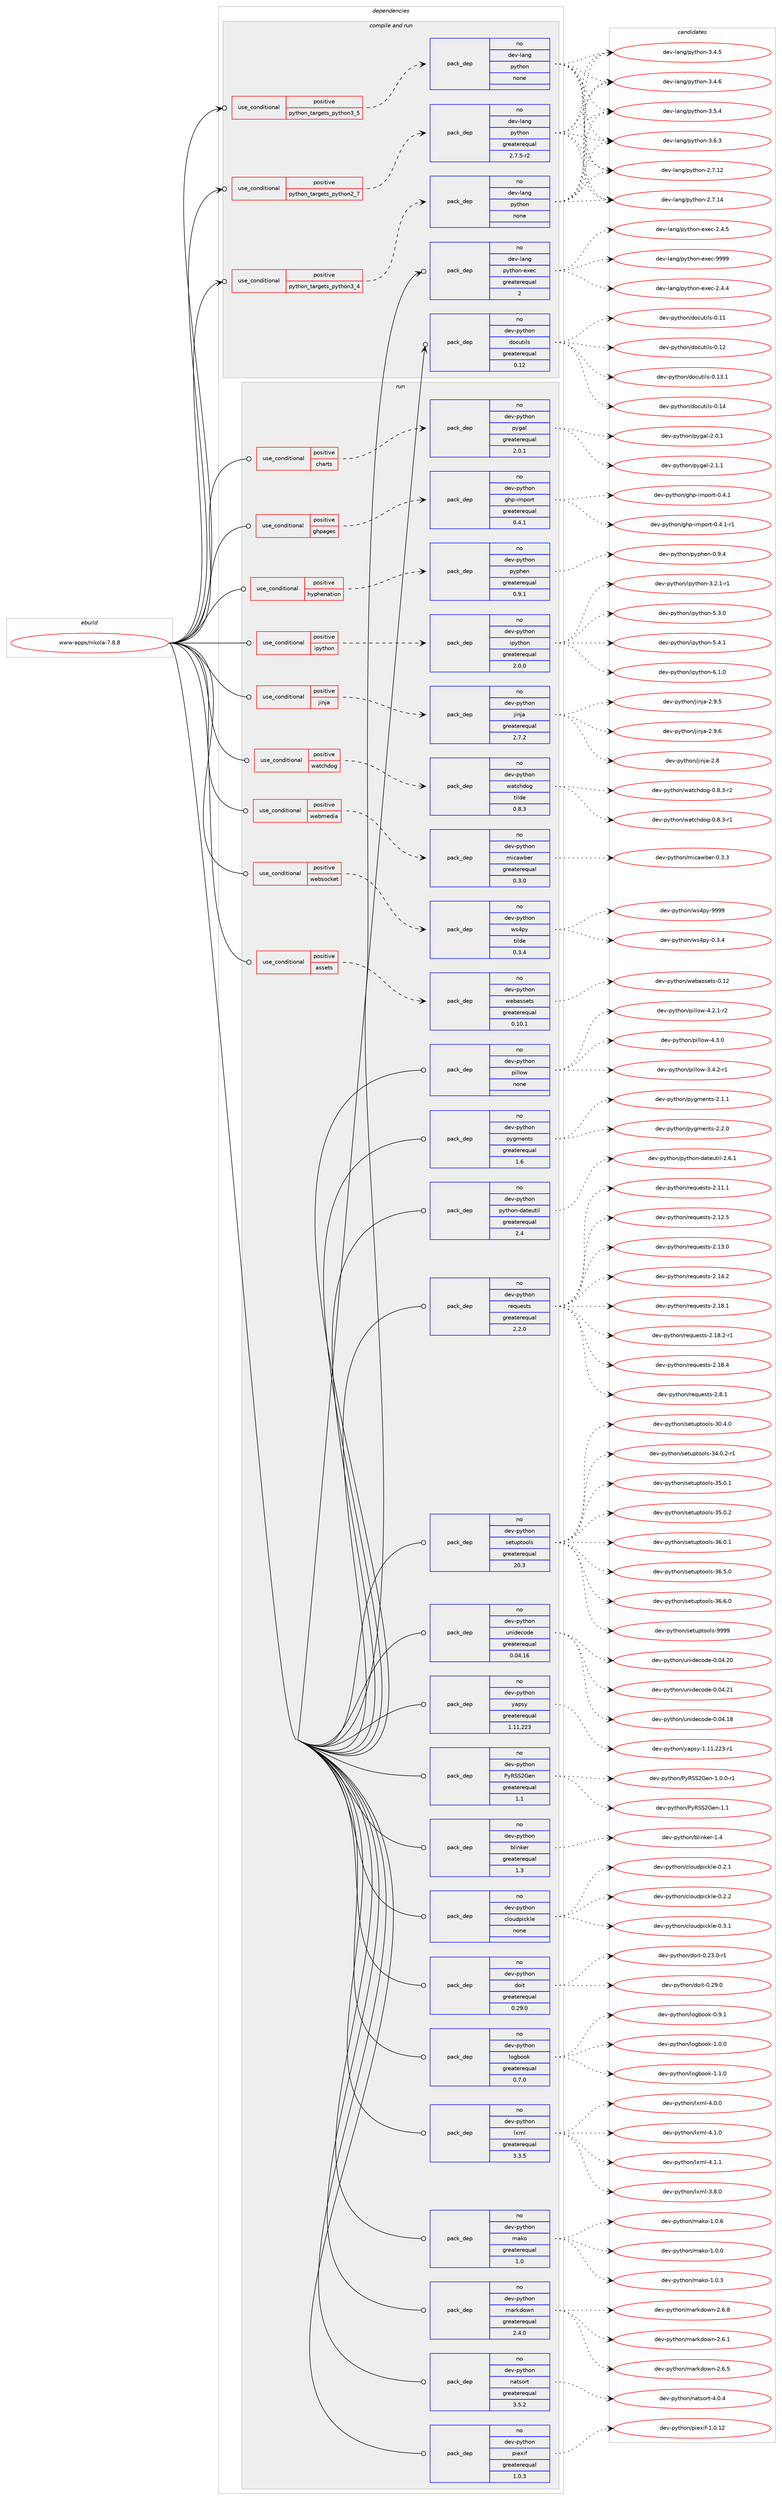 digraph prolog {

# *************
# Graph options
# *************

newrank=true;
concentrate=true;
compound=true;
graph [rankdir=LR,fontname=Helvetica,fontsize=10,ranksep=1.5];#, ranksep=2.5, nodesep=0.2];
edge  [arrowhead=vee];
node  [fontname=Helvetica,fontsize=10];

# **********
# The ebuild
# **********

subgraph cluster_leftcol {
color=gray;
rank=same;
label=<<i>ebuild</i>>;
id [label="www-apps/nikola-7.8.8", color=red, width=4, href="../www-apps/nikola-7.8.8.svg"];
}

# ****************
# The dependencies
# ****************

subgraph cluster_midcol {
color=gray;
label=<<i>dependencies</i>>;
subgraph cluster_compile {
fillcolor="#eeeeee";
style=filled;
label=<<i>compile</i>>;
}
subgraph cluster_compileandrun {
fillcolor="#eeeeee";
style=filled;
label=<<i>compile and run</i>>;
subgraph cond955 {
dependency7871 [label=<<TABLE BORDER="0" CELLBORDER="1" CELLSPACING="0" CELLPADDING="4"><TR><TD ROWSPAN="3" CELLPADDING="10">use_conditional</TD></TR><TR><TD>positive</TD></TR><TR><TD>python_targets_python2_7</TD></TR></TABLE>>, shape=none, color=red];
subgraph pack6834 {
dependency7872 [label=<<TABLE BORDER="0" CELLBORDER="1" CELLSPACING="0" CELLPADDING="4" WIDTH="220"><TR><TD ROWSPAN="6" CELLPADDING="30">pack_dep</TD></TR><TR><TD WIDTH="110">no</TD></TR><TR><TD>dev-lang</TD></TR><TR><TD>python</TD></TR><TR><TD>greaterequal</TD></TR><TR><TD>2.7.5-r2</TD></TR></TABLE>>, shape=none, color=blue];
}
dependency7871:e -> dependency7872:w [weight=20,style="dashed",arrowhead="vee"];
}
id:e -> dependency7871:w [weight=20,style="solid",arrowhead="odotvee"];
subgraph cond956 {
dependency7873 [label=<<TABLE BORDER="0" CELLBORDER="1" CELLSPACING="0" CELLPADDING="4"><TR><TD ROWSPAN="3" CELLPADDING="10">use_conditional</TD></TR><TR><TD>positive</TD></TR><TR><TD>python_targets_python3_4</TD></TR></TABLE>>, shape=none, color=red];
subgraph pack6835 {
dependency7874 [label=<<TABLE BORDER="0" CELLBORDER="1" CELLSPACING="0" CELLPADDING="4" WIDTH="220"><TR><TD ROWSPAN="6" CELLPADDING="30">pack_dep</TD></TR><TR><TD WIDTH="110">no</TD></TR><TR><TD>dev-lang</TD></TR><TR><TD>python</TD></TR><TR><TD>none</TD></TR><TR><TD></TD></TR></TABLE>>, shape=none, color=blue];
}
dependency7873:e -> dependency7874:w [weight=20,style="dashed",arrowhead="vee"];
}
id:e -> dependency7873:w [weight=20,style="solid",arrowhead="odotvee"];
subgraph cond957 {
dependency7875 [label=<<TABLE BORDER="0" CELLBORDER="1" CELLSPACING="0" CELLPADDING="4"><TR><TD ROWSPAN="3" CELLPADDING="10">use_conditional</TD></TR><TR><TD>positive</TD></TR><TR><TD>python_targets_python3_5</TD></TR></TABLE>>, shape=none, color=red];
subgraph pack6836 {
dependency7876 [label=<<TABLE BORDER="0" CELLBORDER="1" CELLSPACING="0" CELLPADDING="4" WIDTH="220"><TR><TD ROWSPAN="6" CELLPADDING="30">pack_dep</TD></TR><TR><TD WIDTH="110">no</TD></TR><TR><TD>dev-lang</TD></TR><TR><TD>python</TD></TR><TR><TD>none</TD></TR><TR><TD></TD></TR></TABLE>>, shape=none, color=blue];
}
dependency7875:e -> dependency7876:w [weight=20,style="dashed",arrowhead="vee"];
}
id:e -> dependency7875:w [weight=20,style="solid",arrowhead="odotvee"];
subgraph pack6837 {
dependency7877 [label=<<TABLE BORDER="0" CELLBORDER="1" CELLSPACING="0" CELLPADDING="4" WIDTH="220"><TR><TD ROWSPAN="6" CELLPADDING="30">pack_dep</TD></TR><TR><TD WIDTH="110">no</TD></TR><TR><TD>dev-lang</TD></TR><TR><TD>python-exec</TD></TR><TR><TD>greaterequal</TD></TR><TR><TD>2</TD></TR></TABLE>>, shape=none, color=blue];
}
id:e -> dependency7877:w [weight=20,style="solid",arrowhead="odotvee"];
subgraph pack6838 {
dependency7878 [label=<<TABLE BORDER="0" CELLBORDER="1" CELLSPACING="0" CELLPADDING="4" WIDTH="220"><TR><TD ROWSPAN="6" CELLPADDING="30">pack_dep</TD></TR><TR><TD WIDTH="110">no</TD></TR><TR><TD>dev-python</TD></TR><TR><TD>docutils</TD></TR><TR><TD>greaterequal</TD></TR><TR><TD>0.12</TD></TR></TABLE>>, shape=none, color=blue];
}
id:e -> dependency7878:w [weight=20,style="solid",arrowhead="odotvee"];
}
subgraph cluster_run {
fillcolor="#eeeeee";
style=filled;
label=<<i>run</i>>;
subgraph cond958 {
dependency7879 [label=<<TABLE BORDER="0" CELLBORDER="1" CELLSPACING="0" CELLPADDING="4"><TR><TD ROWSPAN="3" CELLPADDING="10">use_conditional</TD></TR><TR><TD>positive</TD></TR><TR><TD>assets</TD></TR></TABLE>>, shape=none, color=red];
subgraph pack6839 {
dependency7880 [label=<<TABLE BORDER="0" CELLBORDER="1" CELLSPACING="0" CELLPADDING="4" WIDTH="220"><TR><TD ROWSPAN="6" CELLPADDING="30">pack_dep</TD></TR><TR><TD WIDTH="110">no</TD></TR><TR><TD>dev-python</TD></TR><TR><TD>webassets</TD></TR><TR><TD>greaterequal</TD></TR><TR><TD>0.10.1</TD></TR></TABLE>>, shape=none, color=blue];
}
dependency7879:e -> dependency7880:w [weight=20,style="dashed",arrowhead="vee"];
}
id:e -> dependency7879:w [weight=20,style="solid",arrowhead="odot"];
subgraph cond959 {
dependency7881 [label=<<TABLE BORDER="0" CELLBORDER="1" CELLSPACING="0" CELLPADDING="4"><TR><TD ROWSPAN="3" CELLPADDING="10">use_conditional</TD></TR><TR><TD>positive</TD></TR><TR><TD>charts</TD></TR></TABLE>>, shape=none, color=red];
subgraph pack6840 {
dependency7882 [label=<<TABLE BORDER="0" CELLBORDER="1" CELLSPACING="0" CELLPADDING="4" WIDTH="220"><TR><TD ROWSPAN="6" CELLPADDING="30">pack_dep</TD></TR><TR><TD WIDTH="110">no</TD></TR><TR><TD>dev-python</TD></TR><TR><TD>pygal</TD></TR><TR><TD>greaterequal</TD></TR><TR><TD>2.0.1</TD></TR></TABLE>>, shape=none, color=blue];
}
dependency7881:e -> dependency7882:w [weight=20,style="dashed",arrowhead="vee"];
}
id:e -> dependency7881:w [weight=20,style="solid",arrowhead="odot"];
subgraph cond960 {
dependency7883 [label=<<TABLE BORDER="0" CELLBORDER="1" CELLSPACING="0" CELLPADDING="4"><TR><TD ROWSPAN="3" CELLPADDING="10">use_conditional</TD></TR><TR><TD>positive</TD></TR><TR><TD>ghpages</TD></TR></TABLE>>, shape=none, color=red];
subgraph pack6841 {
dependency7884 [label=<<TABLE BORDER="0" CELLBORDER="1" CELLSPACING="0" CELLPADDING="4" WIDTH="220"><TR><TD ROWSPAN="6" CELLPADDING="30">pack_dep</TD></TR><TR><TD WIDTH="110">no</TD></TR><TR><TD>dev-python</TD></TR><TR><TD>ghp-import</TD></TR><TR><TD>greaterequal</TD></TR><TR><TD>0.4.1</TD></TR></TABLE>>, shape=none, color=blue];
}
dependency7883:e -> dependency7884:w [weight=20,style="dashed",arrowhead="vee"];
}
id:e -> dependency7883:w [weight=20,style="solid",arrowhead="odot"];
subgraph cond961 {
dependency7885 [label=<<TABLE BORDER="0" CELLBORDER="1" CELLSPACING="0" CELLPADDING="4"><TR><TD ROWSPAN="3" CELLPADDING="10">use_conditional</TD></TR><TR><TD>positive</TD></TR><TR><TD>hyphenation</TD></TR></TABLE>>, shape=none, color=red];
subgraph pack6842 {
dependency7886 [label=<<TABLE BORDER="0" CELLBORDER="1" CELLSPACING="0" CELLPADDING="4" WIDTH="220"><TR><TD ROWSPAN="6" CELLPADDING="30">pack_dep</TD></TR><TR><TD WIDTH="110">no</TD></TR><TR><TD>dev-python</TD></TR><TR><TD>pyphen</TD></TR><TR><TD>greaterequal</TD></TR><TR><TD>0.9.1</TD></TR></TABLE>>, shape=none, color=blue];
}
dependency7885:e -> dependency7886:w [weight=20,style="dashed",arrowhead="vee"];
}
id:e -> dependency7885:w [weight=20,style="solid",arrowhead="odot"];
subgraph cond962 {
dependency7887 [label=<<TABLE BORDER="0" CELLBORDER="1" CELLSPACING="0" CELLPADDING="4"><TR><TD ROWSPAN="3" CELLPADDING="10">use_conditional</TD></TR><TR><TD>positive</TD></TR><TR><TD>ipython</TD></TR></TABLE>>, shape=none, color=red];
subgraph pack6843 {
dependency7888 [label=<<TABLE BORDER="0" CELLBORDER="1" CELLSPACING="0" CELLPADDING="4" WIDTH="220"><TR><TD ROWSPAN="6" CELLPADDING="30">pack_dep</TD></TR><TR><TD WIDTH="110">no</TD></TR><TR><TD>dev-python</TD></TR><TR><TD>ipython</TD></TR><TR><TD>greaterequal</TD></TR><TR><TD>2.0.0</TD></TR></TABLE>>, shape=none, color=blue];
}
dependency7887:e -> dependency7888:w [weight=20,style="dashed",arrowhead="vee"];
}
id:e -> dependency7887:w [weight=20,style="solid",arrowhead="odot"];
subgraph cond963 {
dependency7889 [label=<<TABLE BORDER="0" CELLBORDER="1" CELLSPACING="0" CELLPADDING="4"><TR><TD ROWSPAN="3" CELLPADDING="10">use_conditional</TD></TR><TR><TD>positive</TD></TR><TR><TD>jinja</TD></TR></TABLE>>, shape=none, color=red];
subgraph pack6844 {
dependency7890 [label=<<TABLE BORDER="0" CELLBORDER="1" CELLSPACING="0" CELLPADDING="4" WIDTH="220"><TR><TD ROWSPAN="6" CELLPADDING="30">pack_dep</TD></TR><TR><TD WIDTH="110">no</TD></TR><TR><TD>dev-python</TD></TR><TR><TD>jinja</TD></TR><TR><TD>greaterequal</TD></TR><TR><TD>2.7.2</TD></TR></TABLE>>, shape=none, color=blue];
}
dependency7889:e -> dependency7890:w [weight=20,style="dashed",arrowhead="vee"];
}
id:e -> dependency7889:w [weight=20,style="solid",arrowhead="odot"];
subgraph cond964 {
dependency7891 [label=<<TABLE BORDER="0" CELLBORDER="1" CELLSPACING="0" CELLPADDING="4"><TR><TD ROWSPAN="3" CELLPADDING="10">use_conditional</TD></TR><TR><TD>positive</TD></TR><TR><TD>watchdog</TD></TR></TABLE>>, shape=none, color=red];
subgraph pack6845 {
dependency7892 [label=<<TABLE BORDER="0" CELLBORDER="1" CELLSPACING="0" CELLPADDING="4" WIDTH="220"><TR><TD ROWSPAN="6" CELLPADDING="30">pack_dep</TD></TR><TR><TD WIDTH="110">no</TD></TR><TR><TD>dev-python</TD></TR><TR><TD>watchdog</TD></TR><TR><TD>tilde</TD></TR><TR><TD>0.8.3</TD></TR></TABLE>>, shape=none, color=blue];
}
dependency7891:e -> dependency7892:w [weight=20,style="dashed",arrowhead="vee"];
}
id:e -> dependency7891:w [weight=20,style="solid",arrowhead="odot"];
subgraph cond965 {
dependency7893 [label=<<TABLE BORDER="0" CELLBORDER="1" CELLSPACING="0" CELLPADDING="4"><TR><TD ROWSPAN="3" CELLPADDING="10">use_conditional</TD></TR><TR><TD>positive</TD></TR><TR><TD>webmedia</TD></TR></TABLE>>, shape=none, color=red];
subgraph pack6846 {
dependency7894 [label=<<TABLE BORDER="0" CELLBORDER="1" CELLSPACING="0" CELLPADDING="4" WIDTH="220"><TR><TD ROWSPAN="6" CELLPADDING="30">pack_dep</TD></TR><TR><TD WIDTH="110">no</TD></TR><TR><TD>dev-python</TD></TR><TR><TD>micawber</TD></TR><TR><TD>greaterequal</TD></TR><TR><TD>0.3.0</TD></TR></TABLE>>, shape=none, color=blue];
}
dependency7893:e -> dependency7894:w [weight=20,style="dashed",arrowhead="vee"];
}
id:e -> dependency7893:w [weight=20,style="solid",arrowhead="odot"];
subgraph cond966 {
dependency7895 [label=<<TABLE BORDER="0" CELLBORDER="1" CELLSPACING="0" CELLPADDING="4"><TR><TD ROWSPAN="3" CELLPADDING="10">use_conditional</TD></TR><TR><TD>positive</TD></TR><TR><TD>websocket</TD></TR></TABLE>>, shape=none, color=red];
subgraph pack6847 {
dependency7896 [label=<<TABLE BORDER="0" CELLBORDER="1" CELLSPACING="0" CELLPADDING="4" WIDTH="220"><TR><TD ROWSPAN="6" CELLPADDING="30">pack_dep</TD></TR><TR><TD WIDTH="110">no</TD></TR><TR><TD>dev-python</TD></TR><TR><TD>ws4py</TD></TR><TR><TD>tilde</TD></TR><TR><TD>0.3.4</TD></TR></TABLE>>, shape=none, color=blue];
}
dependency7895:e -> dependency7896:w [weight=20,style="dashed",arrowhead="vee"];
}
id:e -> dependency7895:w [weight=20,style="solid",arrowhead="odot"];
subgraph pack6848 {
dependency7897 [label=<<TABLE BORDER="0" CELLBORDER="1" CELLSPACING="0" CELLPADDING="4" WIDTH="220"><TR><TD ROWSPAN="6" CELLPADDING="30">pack_dep</TD></TR><TR><TD WIDTH="110">no</TD></TR><TR><TD>dev-python</TD></TR><TR><TD>PyRSS2Gen</TD></TR><TR><TD>greaterequal</TD></TR><TR><TD>1.1</TD></TR></TABLE>>, shape=none, color=blue];
}
id:e -> dependency7897:w [weight=20,style="solid",arrowhead="odot"];
subgraph pack6849 {
dependency7898 [label=<<TABLE BORDER="0" CELLBORDER="1" CELLSPACING="0" CELLPADDING="4" WIDTH="220"><TR><TD ROWSPAN="6" CELLPADDING="30">pack_dep</TD></TR><TR><TD WIDTH="110">no</TD></TR><TR><TD>dev-python</TD></TR><TR><TD>blinker</TD></TR><TR><TD>greaterequal</TD></TR><TR><TD>1.3</TD></TR></TABLE>>, shape=none, color=blue];
}
id:e -> dependency7898:w [weight=20,style="solid",arrowhead="odot"];
subgraph pack6850 {
dependency7899 [label=<<TABLE BORDER="0" CELLBORDER="1" CELLSPACING="0" CELLPADDING="4" WIDTH="220"><TR><TD ROWSPAN="6" CELLPADDING="30">pack_dep</TD></TR><TR><TD WIDTH="110">no</TD></TR><TR><TD>dev-python</TD></TR><TR><TD>cloudpickle</TD></TR><TR><TD>none</TD></TR><TR><TD></TD></TR></TABLE>>, shape=none, color=blue];
}
id:e -> dependency7899:w [weight=20,style="solid",arrowhead="odot"];
subgraph pack6851 {
dependency7900 [label=<<TABLE BORDER="0" CELLBORDER="1" CELLSPACING="0" CELLPADDING="4" WIDTH="220"><TR><TD ROWSPAN="6" CELLPADDING="30">pack_dep</TD></TR><TR><TD WIDTH="110">no</TD></TR><TR><TD>dev-python</TD></TR><TR><TD>doit</TD></TR><TR><TD>greaterequal</TD></TR><TR><TD>0.29.0</TD></TR></TABLE>>, shape=none, color=blue];
}
id:e -> dependency7900:w [weight=20,style="solid",arrowhead="odot"];
subgraph pack6852 {
dependency7901 [label=<<TABLE BORDER="0" CELLBORDER="1" CELLSPACING="0" CELLPADDING="4" WIDTH="220"><TR><TD ROWSPAN="6" CELLPADDING="30">pack_dep</TD></TR><TR><TD WIDTH="110">no</TD></TR><TR><TD>dev-python</TD></TR><TR><TD>logbook</TD></TR><TR><TD>greaterequal</TD></TR><TR><TD>0.7.0</TD></TR></TABLE>>, shape=none, color=blue];
}
id:e -> dependency7901:w [weight=20,style="solid",arrowhead="odot"];
subgraph pack6853 {
dependency7902 [label=<<TABLE BORDER="0" CELLBORDER="1" CELLSPACING="0" CELLPADDING="4" WIDTH="220"><TR><TD ROWSPAN="6" CELLPADDING="30">pack_dep</TD></TR><TR><TD WIDTH="110">no</TD></TR><TR><TD>dev-python</TD></TR><TR><TD>lxml</TD></TR><TR><TD>greaterequal</TD></TR><TR><TD>3.3.5</TD></TR></TABLE>>, shape=none, color=blue];
}
id:e -> dependency7902:w [weight=20,style="solid",arrowhead="odot"];
subgraph pack6854 {
dependency7903 [label=<<TABLE BORDER="0" CELLBORDER="1" CELLSPACING="0" CELLPADDING="4" WIDTH="220"><TR><TD ROWSPAN="6" CELLPADDING="30">pack_dep</TD></TR><TR><TD WIDTH="110">no</TD></TR><TR><TD>dev-python</TD></TR><TR><TD>mako</TD></TR><TR><TD>greaterequal</TD></TR><TR><TD>1.0</TD></TR></TABLE>>, shape=none, color=blue];
}
id:e -> dependency7903:w [weight=20,style="solid",arrowhead="odot"];
subgraph pack6855 {
dependency7904 [label=<<TABLE BORDER="0" CELLBORDER="1" CELLSPACING="0" CELLPADDING="4" WIDTH="220"><TR><TD ROWSPAN="6" CELLPADDING="30">pack_dep</TD></TR><TR><TD WIDTH="110">no</TD></TR><TR><TD>dev-python</TD></TR><TR><TD>markdown</TD></TR><TR><TD>greaterequal</TD></TR><TR><TD>2.4.0</TD></TR></TABLE>>, shape=none, color=blue];
}
id:e -> dependency7904:w [weight=20,style="solid",arrowhead="odot"];
subgraph pack6856 {
dependency7905 [label=<<TABLE BORDER="0" CELLBORDER="1" CELLSPACING="0" CELLPADDING="4" WIDTH="220"><TR><TD ROWSPAN="6" CELLPADDING="30">pack_dep</TD></TR><TR><TD WIDTH="110">no</TD></TR><TR><TD>dev-python</TD></TR><TR><TD>natsort</TD></TR><TR><TD>greaterequal</TD></TR><TR><TD>3.5.2</TD></TR></TABLE>>, shape=none, color=blue];
}
id:e -> dependency7905:w [weight=20,style="solid",arrowhead="odot"];
subgraph pack6857 {
dependency7906 [label=<<TABLE BORDER="0" CELLBORDER="1" CELLSPACING="0" CELLPADDING="4" WIDTH="220"><TR><TD ROWSPAN="6" CELLPADDING="30">pack_dep</TD></TR><TR><TD WIDTH="110">no</TD></TR><TR><TD>dev-python</TD></TR><TR><TD>piexif</TD></TR><TR><TD>greaterequal</TD></TR><TR><TD>1.0.3</TD></TR></TABLE>>, shape=none, color=blue];
}
id:e -> dependency7906:w [weight=20,style="solid",arrowhead="odot"];
subgraph pack6858 {
dependency7907 [label=<<TABLE BORDER="0" CELLBORDER="1" CELLSPACING="0" CELLPADDING="4" WIDTH="220"><TR><TD ROWSPAN="6" CELLPADDING="30">pack_dep</TD></TR><TR><TD WIDTH="110">no</TD></TR><TR><TD>dev-python</TD></TR><TR><TD>pillow</TD></TR><TR><TD>none</TD></TR><TR><TD></TD></TR></TABLE>>, shape=none, color=blue];
}
id:e -> dependency7907:w [weight=20,style="solid",arrowhead="odot"];
subgraph pack6859 {
dependency7908 [label=<<TABLE BORDER="0" CELLBORDER="1" CELLSPACING="0" CELLPADDING="4" WIDTH="220"><TR><TD ROWSPAN="6" CELLPADDING="30">pack_dep</TD></TR><TR><TD WIDTH="110">no</TD></TR><TR><TD>dev-python</TD></TR><TR><TD>pygments</TD></TR><TR><TD>greaterequal</TD></TR><TR><TD>1.6</TD></TR></TABLE>>, shape=none, color=blue];
}
id:e -> dependency7908:w [weight=20,style="solid",arrowhead="odot"];
subgraph pack6860 {
dependency7909 [label=<<TABLE BORDER="0" CELLBORDER="1" CELLSPACING="0" CELLPADDING="4" WIDTH="220"><TR><TD ROWSPAN="6" CELLPADDING="30">pack_dep</TD></TR><TR><TD WIDTH="110">no</TD></TR><TR><TD>dev-python</TD></TR><TR><TD>python-dateutil</TD></TR><TR><TD>greaterequal</TD></TR><TR><TD>2.4</TD></TR></TABLE>>, shape=none, color=blue];
}
id:e -> dependency7909:w [weight=20,style="solid",arrowhead="odot"];
subgraph pack6861 {
dependency7910 [label=<<TABLE BORDER="0" CELLBORDER="1" CELLSPACING="0" CELLPADDING="4" WIDTH="220"><TR><TD ROWSPAN="6" CELLPADDING="30">pack_dep</TD></TR><TR><TD WIDTH="110">no</TD></TR><TR><TD>dev-python</TD></TR><TR><TD>requests</TD></TR><TR><TD>greaterequal</TD></TR><TR><TD>2.2.0</TD></TR></TABLE>>, shape=none, color=blue];
}
id:e -> dependency7910:w [weight=20,style="solid",arrowhead="odot"];
subgraph pack6862 {
dependency7911 [label=<<TABLE BORDER="0" CELLBORDER="1" CELLSPACING="0" CELLPADDING="4" WIDTH="220"><TR><TD ROWSPAN="6" CELLPADDING="30">pack_dep</TD></TR><TR><TD WIDTH="110">no</TD></TR><TR><TD>dev-python</TD></TR><TR><TD>setuptools</TD></TR><TR><TD>greaterequal</TD></TR><TR><TD>20.3</TD></TR></TABLE>>, shape=none, color=blue];
}
id:e -> dependency7911:w [weight=20,style="solid",arrowhead="odot"];
subgraph pack6863 {
dependency7912 [label=<<TABLE BORDER="0" CELLBORDER="1" CELLSPACING="0" CELLPADDING="4" WIDTH="220"><TR><TD ROWSPAN="6" CELLPADDING="30">pack_dep</TD></TR><TR><TD WIDTH="110">no</TD></TR><TR><TD>dev-python</TD></TR><TR><TD>unidecode</TD></TR><TR><TD>greaterequal</TD></TR><TR><TD>0.04.16</TD></TR></TABLE>>, shape=none, color=blue];
}
id:e -> dependency7912:w [weight=20,style="solid",arrowhead="odot"];
subgraph pack6864 {
dependency7913 [label=<<TABLE BORDER="0" CELLBORDER="1" CELLSPACING="0" CELLPADDING="4" WIDTH="220"><TR><TD ROWSPAN="6" CELLPADDING="30">pack_dep</TD></TR><TR><TD WIDTH="110">no</TD></TR><TR><TD>dev-python</TD></TR><TR><TD>yapsy</TD></TR><TR><TD>greaterequal</TD></TR><TR><TD>1.11.223</TD></TR></TABLE>>, shape=none, color=blue];
}
id:e -> dependency7913:w [weight=20,style="solid",arrowhead="odot"];
}
}

# **************
# The candidates
# **************

subgraph cluster_choices {
rank=same;
color=gray;
label=<<i>candidates</i>>;

subgraph choice6834 {
color=black;
nodesep=1;
choice10010111845108971101034711212111610411111045504655464950 [label="dev-lang/python-2.7.12", color=red, width=4,href="../dev-lang/python-2.7.12.svg"];
choice10010111845108971101034711212111610411111045504655464952 [label="dev-lang/python-2.7.14", color=red, width=4,href="../dev-lang/python-2.7.14.svg"];
choice100101118451089711010347112121116104111110455146524653 [label="dev-lang/python-3.4.5", color=red, width=4,href="../dev-lang/python-3.4.5.svg"];
choice100101118451089711010347112121116104111110455146524654 [label="dev-lang/python-3.4.6", color=red, width=4,href="../dev-lang/python-3.4.6.svg"];
choice100101118451089711010347112121116104111110455146534652 [label="dev-lang/python-3.5.4", color=red, width=4,href="../dev-lang/python-3.5.4.svg"];
choice100101118451089711010347112121116104111110455146544651 [label="dev-lang/python-3.6.3", color=red, width=4,href="../dev-lang/python-3.6.3.svg"];
dependency7872:e -> choice10010111845108971101034711212111610411111045504655464950:w [style=dotted,weight="100"];
dependency7872:e -> choice10010111845108971101034711212111610411111045504655464952:w [style=dotted,weight="100"];
dependency7872:e -> choice100101118451089711010347112121116104111110455146524653:w [style=dotted,weight="100"];
dependency7872:e -> choice100101118451089711010347112121116104111110455146524654:w [style=dotted,weight="100"];
dependency7872:e -> choice100101118451089711010347112121116104111110455146534652:w [style=dotted,weight="100"];
dependency7872:e -> choice100101118451089711010347112121116104111110455146544651:w [style=dotted,weight="100"];
}
subgraph choice6835 {
color=black;
nodesep=1;
choice10010111845108971101034711212111610411111045504655464950 [label="dev-lang/python-2.7.12", color=red, width=4,href="../dev-lang/python-2.7.12.svg"];
choice10010111845108971101034711212111610411111045504655464952 [label="dev-lang/python-2.7.14", color=red, width=4,href="../dev-lang/python-2.7.14.svg"];
choice100101118451089711010347112121116104111110455146524653 [label="dev-lang/python-3.4.5", color=red, width=4,href="../dev-lang/python-3.4.5.svg"];
choice100101118451089711010347112121116104111110455146524654 [label="dev-lang/python-3.4.6", color=red, width=4,href="../dev-lang/python-3.4.6.svg"];
choice100101118451089711010347112121116104111110455146534652 [label="dev-lang/python-3.5.4", color=red, width=4,href="../dev-lang/python-3.5.4.svg"];
choice100101118451089711010347112121116104111110455146544651 [label="dev-lang/python-3.6.3", color=red, width=4,href="../dev-lang/python-3.6.3.svg"];
dependency7874:e -> choice10010111845108971101034711212111610411111045504655464950:w [style=dotted,weight="100"];
dependency7874:e -> choice10010111845108971101034711212111610411111045504655464952:w [style=dotted,weight="100"];
dependency7874:e -> choice100101118451089711010347112121116104111110455146524653:w [style=dotted,weight="100"];
dependency7874:e -> choice100101118451089711010347112121116104111110455146524654:w [style=dotted,weight="100"];
dependency7874:e -> choice100101118451089711010347112121116104111110455146534652:w [style=dotted,weight="100"];
dependency7874:e -> choice100101118451089711010347112121116104111110455146544651:w [style=dotted,weight="100"];
}
subgraph choice6836 {
color=black;
nodesep=1;
choice10010111845108971101034711212111610411111045504655464950 [label="dev-lang/python-2.7.12", color=red, width=4,href="../dev-lang/python-2.7.12.svg"];
choice10010111845108971101034711212111610411111045504655464952 [label="dev-lang/python-2.7.14", color=red, width=4,href="../dev-lang/python-2.7.14.svg"];
choice100101118451089711010347112121116104111110455146524653 [label="dev-lang/python-3.4.5", color=red, width=4,href="../dev-lang/python-3.4.5.svg"];
choice100101118451089711010347112121116104111110455146524654 [label="dev-lang/python-3.4.6", color=red, width=4,href="../dev-lang/python-3.4.6.svg"];
choice100101118451089711010347112121116104111110455146534652 [label="dev-lang/python-3.5.4", color=red, width=4,href="../dev-lang/python-3.5.4.svg"];
choice100101118451089711010347112121116104111110455146544651 [label="dev-lang/python-3.6.3", color=red, width=4,href="../dev-lang/python-3.6.3.svg"];
dependency7876:e -> choice10010111845108971101034711212111610411111045504655464950:w [style=dotted,weight="100"];
dependency7876:e -> choice10010111845108971101034711212111610411111045504655464952:w [style=dotted,weight="100"];
dependency7876:e -> choice100101118451089711010347112121116104111110455146524653:w [style=dotted,weight="100"];
dependency7876:e -> choice100101118451089711010347112121116104111110455146524654:w [style=dotted,weight="100"];
dependency7876:e -> choice100101118451089711010347112121116104111110455146534652:w [style=dotted,weight="100"];
dependency7876:e -> choice100101118451089711010347112121116104111110455146544651:w [style=dotted,weight="100"];
}
subgraph choice6837 {
color=black;
nodesep=1;
choice1001011184510897110103471121211161041111104510112010199455046524652 [label="dev-lang/python-exec-2.4.4", color=red, width=4,href="../dev-lang/python-exec-2.4.4.svg"];
choice1001011184510897110103471121211161041111104510112010199455046524653 [label="dev-lang/python-exec-2.4.5", color=red, width=4,href="../dev-lang/python-exec-2.4.5.svg"];
choice10010111845108971101034711212111610411111045101120101994557575757 [label="dev-lang/python-exec-9999", color=red, width=4,href="../dev-lang/python-exec-9999.svg"];
dependency7877:e -> choice1001011184510897110103471121211161041111104510112010199455046524652:w [style=dotted,weight="100"];
dependency7877:e -> choice1001011184510897110103471121211161041111104510112010199455046524653:w [style=dotted,weight="100"];
dependency7877:e -> choice10010111845108971101034711212111610411111045101120101994557575757:w [style=dotted,weight="100"];
}
subgraph choice6838 {
color=black;
nodesep=1;
choice1001011184511212111610411111047100111991171161051081154548464949 [label="dev-python/docutils-0.11", color=red, width=4,href="../dev-python/docutils-0.11.svg"];
choice1001011184511212111610411111047100111991171161051081154548464950 [label="dev-python/docutils-0.12", color=red, width=4,href="../dev-python/docutils-0.12.svg"];
choice10010111845112121116104111110471001119911711610510811545484649514649 [label="dev-python/docutils-0.13.1", color=red, width=4,href="../dev-python/docutils-0.13.1.svg"];
choice1001011184511212111610411111047100111991171161051081154548464952 [label="dev-python/docutils-0.14", color=red, width=4,href="../dev-python/docutils-0.14.svg"];
dependency7878:e -> choice1001011184511212111610411111047100111991171161051081154548464949:w [style=dotted,weight="100"];
dependency7878:e -> choice1001011184511212111610411111047100111991171161051081154548464950:w [style=dotted,weight="100"];
dependency7878:e -> choice10010111845112121116104111110471001119911711610510811545484649514649:w [style=dotted,weight="100"];
dependency7878:e -> choice1001011184511212111610411111047100111991171161051081154548464952:w [style=dotted,weight="100"];
}
subgraph choice6839 {
color=black;
nodesep=1;
choice100101118451121211161041111104711910198971151151011161154548464950 [label="dev-python/webassets-0.12", color=red, width=4,href="../dev-python/webassets-0.12.svg"];
dependency7880:e -> choice100101118451121211161041111104711910198971151151011161154548464950:w [style=dotted,weight="100"];
}
subgraph choice6840 {
color=black;
nodesep=1;
choice100101118451121211161041111104711212110397108455046484649 [label="dev-python/pygal-2.0.1", color=red, width=4,href="../dev-python/pygal-2.0.1.svg"];
choice100101118451121211161041111104711212110397108455046494649 [label="dev-python/pygal-2.1.1", color=red, width=4,href="../dev-python/pygal-2.1.1.svg"];
dependency7882:e -> choice100101118451121211161041111104711212110397108455046484649:w [style=dotted,weight="100"];
dependency7882:e -> choice100101118451121211161041111104711212110397108455046494649:w [style=dotted,weight="100"];
}
subgraph choice6841 {
color=black;
nodesep=1;
choice100101118451121211161041111104710310411245105109112111114116454846524649 [label="dev-python/ghp-import-0.4.1", color=red, width=4,href="../dev-python/ghp-import-0.4.1.svg"];
choice1001011184511212111610411111047103104112451051091121111141164548465246494511449 [label="dev-python/ghp-import-0.4.1-r1", color=red, width=4,href="../dev-python/ghp-import-0.4.1-r1.svg"];
dependency7884:e -> choice100101118451121211161041111104710310411245105109112111114116454846524649:w [style=dotted,weight="100"];
dependency7884:e -> choice1001011184511212111610411111047103104112451051091121111141164548465246494511449:w [style=dotted,weight="100"];
}
subgraph choice6842 {
color=black;
nodesep=1;
choice1001011184511212111610411111047112121112104101110454846574652 [label="dev-python/pyphen-0.9.4", color=red, width=4,href="../dev-python/pyphen-0.9.4.svg"];
dependency7886:e -> choice1001011184511212111610411111047112121112104101110454846574652:w [style=dotted,weight="100"];
}
subgraph choice6843 {
color=black;
nodesep=1;
choice10010111845112121116104111110471051121211161041111104551465046494511449 [label="dev-python/ipython-3.2.1-r1", color=red, width=4,href="../dev-python/ipython-3.2.1-r1.svg"];
choice1001011184511212111610411111047105112121116104111110455346514648 [label="dev-python/ipython-5.3.0", color=red, width=4,href="../dev-python/ipython-5.3.0.svg"];
choice1001011184511212111610411111047105112121116104111110455346524649 [label="dev-python/ipython-5.4.1", color=red, width=4,href="../dev-python/ipython-5.4.1.svg"];
choice1001011184511212111610411111047105112121116104111110455446494648 [label="dev-python/ipython-6.1.0", color=red, width=4,href="../dev-python/ipython-6.1.0.svg"];
dependency7888:e -> choice10010111845112121116104111110471051121211161041111104551465046494511449:w [style=dotted,weight="100"];
dependency7888:e -> choice1001011184511212111610411111047105112121116104111110455346514648:w [style=dotted,weight="100"];
dependency7888:e -> choice1001011184511212111610411111047105112121116104111110455346524649:w [style=dotted,weight="100"];
dependency7888:e -> choice1001011184511212111610411111047105112121116104111110455446494648:w [style=dotted,weight="100"];
}
subgraph choice6844 {
color=black;
nodesep=1;
choice10010111845112121116104111110471061051101069745504656 [label="dev-python/jinja-2.8", color=red, width=4,href="../dev-python/jinja-2.8.svg"];
choice100101118451121211161041111104710610511010697455046574653 [label="dev-python/jinja-2.9.5", color=red, width=4,href="../dev-python/jinja-2.9.5.svg"];
choice100101118451121211161041111104710610511010697455046574654 [label="dev-python/jinja-2.9.6", color=red, width=4,href="../dev-python/jinja-2.9.6.svg"];
dependency7890:e -> choice10010111845112121116104111110471061051101069745504656:w [style=dotted,weight="100"];
dependency7890:e -> choice100101118451121211161041111104710610511010697455046574653:w [style=dotted,weight="100"];
dependency7890:e -> choice100101118451121211161041111104710610511010697455046574654:w [style=dotted,weight="100"];
}
subgraph choice6845 {
color=black;
nodesep=1;
choice100101118451121211161041111104711997116991041001111034548465646514511449 [label="dev-python/watchdog-0.8.3-r1", color=red, width=4,href="../dev-python/watchdog-0.8.3-r1.svg"];
choice100101118451121211161041111104711997116991041001111034548465646514511450 [label="dev-python/watchdog-0.8.3-r2", color=red, width=4,href="../dev-python/watchdog-0.8.3-r2.svg"];
dependency7892:e -> choice100101118451121211161041111104711997116991041001111034548465646514511449:w [style=dotted,weight="100"];
dependency7892:e -> choice100101118451121211161041111104711997116991041001111034548465646514511450:w [style=dotted,weight="100"];
}
subgraph choice6846 {
color=black;
nodesep=1;
choice1001011184511212111610411111047109105999711998101114454846514651 [label="dev-python/micawber-0.3.3", color=red, width=4,href="../dev-python/micawber-0.3.3.svg"];
dependency7894:e -> choice1001011184511212111610411111047109105999711998101114454846514651:w [style=dotted,weight="100"];
}
subgraph choice6847 {
color=black;
nodesep=1;
choice100101118451121211161041111104711911552112121454846514652 [label="dev-python/ws4py-0.3.4", color=red, width=4,href="../dev-python/ws4py-0.3.4.svg"];
choice1001011184511212111610411111047119115521121214557575757 [label="dev-python/ws4py-9999", color=red, width=4,href="../dev-python/ws4py-9999.svg"];
dependency7896:e -> choice100101118451121211161041111104711911552112121454846514652:w [style=dotted,weight="100"];
dependency7896:e -> choice1001011184511212111610411111047119115521121214557575757:w [style=dotted,weight="100"];
}
subgraph choice6848 {
color=black;
nodesep=1;
choice10010111845112121116104111110478012182838350711011104549464846484511449 [label="dev-python/PyRSS2Gen-1.0.0-r1", color=red, width=4,href="../dev-python/PyRSS2Gen-1.0.0-r1.svg"];
choice100101118451121211161041111104780121828383507110111045494649 [label="dev-python/PyRSS2Gen-1.1", color=red, width=4,href="../dev-python/PyRSS2Gen-1.1.svg"];
dependency7897:e -> choice10010111845112121116104111110478012182838350711011104549464846484511449:w [style=dotted,weight="100"];
dependency7897:e -> choice100101118451121211161041111104780121828383507110111045494649:w [style=dotted,weight="100"];
}
subgraph choice6849 {
color=black;
nodesep=1;
choice10010111845112121116104111110479810810511010710111445494652 [label="dev-python/blinker-1.4", color=red, width=4,href="../dev-python/blinker-1.4.svg"];
dependency7898:e -> choice10010111845112121116104111110479810810511010710111445494652:w [style=dotted,weight="100"];
}
subgraph choice6850 {
color=black;
nodesep=1;
choice10010111845112121116104111110479910811111710011210599107108101454846504649 [label="dev-python/cloudpickle-0.2.1", color=red, width=4,href="../dev-python/cloudpickle-0.2.1.svg"];
choice10010111845112121116104111110479910811111710011210599107108101454846504650 [label="dev-python/cloudpickle-0.2.2", color=red, width=4,href="../dev-python/cloudpickle-0.2.2.svg"];
choice10010111845112121116104111110479910811111710011210599107108101454846514649 [label="dev-python/cloudpickle-0.3.1", color=red, width=4,href="../dev-python/cloudpickle-0.3.1.svg"];
dependency7899:e -> choice10010111845112121116104111110479910811111710011210599107108101454846504649:w [style=dotted,weight="100"];
dependency7899:e -> choice10010111845112121116104111110479910811111710011210599107108101454846504650:w [style=dotted,weight="100"];
dependency7899:e -> choice10010111845112121116104111110479910811111710011210599107108101454846514649:w [style=dotted,weight="100"];
}
subgraph choice6851 {
color=black;
nodesep=1;
choice1001011184511212111610411111047100111105116454846505146484511449 [label="dev-python/doit-0.23.0-r1", color=red, width=4,href="../dev-python/doit-0.23.0-r1.svg"];
choice100101118451121211161041111104710011110511645484650574648 [label="dev-python/doit-0.29.0", color=red, width=4,href="../dev-python/doit-0.29.0.svg"];
dependency7900:e -> choice1001011184511212111610411111047100111105116454846505146484511449:w [style=dotted,weight="100"];
dependency7900:e -> choice100101118451121211161041111104710011110511645484650574648:w [style=dotted,weight="100"];
}
subgraph choice6852 {
color=black;
nodesep=1;
choice100101118451121211161041111104710811110398111111107454846574649 [label="dev-python/logbook-0.9.1", color=red, width=4,href="../dev-python/logbook-0.9.1.svg"];
choice100101118451121211161041111104710811110398111111107454946484648 [label="dev-python/logbook-1.0.0", color=red, width=4,href="../dev-python/logbook-1.0.0.svg"];
choice100101118451121211161041111104710811110398111111107454946494648 [label="dev-python/logbook-1.1.0", color=red, width=4,href="../dev-python/logbook-1.1.0.svg"];
dependency7901:e -> choice100101118451121211161041111104710811110398111111107454846574649:w [style=dotted,weight="100"];
dependency7901:e -> choice100101118451121211161041111104710811110398111111107454946484648:w [style=dotted,weight="100"];
dependency7901:e -> choice100101118451121211161041111104710811110398111111107454946494648:w [style=dotted,weight="100"];
}
subgraph choice6853 {
color=black;
nodesep=1;
choice1001011184511212111610411111047108120109108455146564648 [label="dev-python/lxml-3.8.0", color=red, width=4,href="../dev-python/lxml-3.8.0.svg"];
choice1001011184511212111610411111047108120109108455246484648 [label="dev-python/lxml-4.0.0", color=red, width=4,href="../dev-python/lxml-4.0.0.svg"];
choice1001011184511212111610411111047108120109108455246494648 [label="dev-python/lxml-4.1.0", color=red, width=4,href="../dev-python/lxml-4.1.0.svg"];
choice1001011184511212111610411111047108120109108455246494649 [label="dev-python/lxml-4.1.1", color=red, width=4,href="../dev-python/lxml-4.1.1.svg"];
dependency7902:e -> choice1001011184511212111610411111047108120109108455146564648:w [style=dotted,weight="100"];
dependency7902:e -> choice1001011184511212111610411111047108120109108455246484648:w [style=dotted,weight="100"];
dependency7902:e -> choice1001011184511212111610411111047108120109108455246494648:w [style=dotted,weight="100"];
dependency7902:e -> choice1001011184511212111610411111047108120109108455246494649:w [style=dotted,weight="100"];
}
subgraph choice6854 {
color=black;
nodesep=1;
choice100101118451121211161041111104710997107111454946484648 [label="dev-python/mako-1.0.0", color=red, width=4,href="../dev-python/mako-1.0.0.svg"];
choice100101118451121211161041111104710997107111454946484651 [label="dev-python/mako-1.0.3", color=red, width=4,href="../dev-python/mako-1.0.3.svg"];
choice100101118451121211161041111104710997107111454946484654 [label="dev-python/mako-1.0.6", color=red, width=4,href="../dev-python/mako-1.0.6.svg"];
dependency7903:e -> choice100101118451121211161041111104710997107111454946484648:w [style=dotted,weight="100"];
dependency7903:e -> choice100101118451121211161041111104710997107111454946484651:w [style=dotted,weight="100"];
dependency7903:e -> choice100101118451121211161041111104710997107111454946484654:w [style=dotted,weight="100"];
}
subgraph choice6855 {
color=black;
nodesep=1;
choice100101118451121211161041111104710997114107100111119110455046544649 [label="dev-python/markdown-2.6.1", color=red, width=4,href="../dev-python/markdown-2.6.1.svg"];
choice100101118451121211161041111104710997114107100111119110455046544653 [label="dev-python/markdown-2.6.5", color=red, width=4,href="../dev-python/markdown-2.6.5.svg"];
choice100101118451121211161041111104710997114107100111119110455046544656 [label="dev-python/markdown-2.6.8", color=red, width=4,href="../dev-python/markdown-2.6.8.svg"];
dependency7904:e -> choice100101118451121211161041111104710997114107100111119110455046544649:w [style=dotted,weight="100"];
dependency7904:e -> choice100101118451121211161041111104710997114107100111119110455046544653:w [style=dotted,weight="100"];
dependency7904:e -> choice100101118451121211161041111104710997114107100111119110455046544656:w [style=dotted,weight="100"];
}
subgraph choice6856 {
color=black;
nodesep=1;
choice100101118451121211161041111104711097116115111114116455246484652 [label="dev-python/natsort-4.0.4", color=red, width=4,href="../dev-python/natsort-4.0.4.svg"];
dependency7905:e -> choice100101118451121211161041111104711097116115111114116455246484652:w [style=dotted,weight="100"];
}
subgraph choice6857 {
color=black;
nodesep=1;
choice100101118451121211161041111104711210510112010510245494648464950 [label="dev-python/piexif-1.0.12", color=red, width=4,href="../dev-python/piexif-1.0.12.svg"];
dependency7906:e -> choice100101118451121211161041111104711210510112010510245494648464950:w [style=dotted,weight="100"];
}
subgraph choice6858 {
color=black;
nodesep=1;
choice10010111845112121116104111110471121051081081111194551465246504511449 [label="dev-python/pillow-3.4.2-r1", color=red, width=4,href="../dev-python/pillow-3.4.2-r1.svg"];
choice10010111845112121116104111110471121051081081111194552465046494511450 [label="dev-python/pillow-4.2.1-r2", color=red, width=4,href="../dev-python/pillow-4.2.1-r2.svg"];
choice1001011184511212111610411111047112105108108111119455246514648 [label="dev-python/pillow-4.3.0", color=red, width=4,href="../dev-python/pillow-4.3.0.svg"];
dependency7907:e -> choice10010111845112121116104111110471121051081081111194551465246504511449:w [style=dotted,weight="100"];
dependency7907:e -> choice10010111845112121116104111110471121051081081111194552465046494511450:w [style=dotted,weight="100"];
dependency7907:e -> choice1001011184511212111610411111047112105108108111119455246514648:w [style=dotted,weight="100"];
}
subgraph choice6859 {
color=black;
nodesep=1;
choice1001011184511212111610411111047112121103109101110116115455046494649 [label="dev-python/pygments-2.1.1", color=red, width=4,href="../dev-python/pygments-2.1.1.svg"];
choice1001011184511212111610411111047112121103109101110116115455046504648 [label="dev-python/pygments-2.2.0", color=red, width=4,href="../dev-python/pygments-2.2.0.svg"];
dependency7908:e -> choice1001011184511212111610411111047112121103109101110116115455046494649:w [style=dotted,weight="100"];
dependency7908:e -> choice1001011184511212111610411111047112121103109101110116115455046504648:w [style=dotted,weight="100"];
}
subgraph choice6860 {
color=black;
nodesep=1;
choice10010111845112121116104111110471121211161041111104510097116101117116105108455046544649 [label="dev-python/python-dateutil-2.6.1", color=red, width=4,href="../dev-python/python-dateutil-2.6.1.svg"];
dependency7909:e -> choice10010111845112121116104111110471121211161041111104510097116101117116105108455046544649:w [style=dotted,weight="100"];
}
subgraph choice6861 {
color=black;
nodesep=1;
choice100101118451121211161041111104711410111311710111511611545504649494649 [label="dev-python/requests-2.11.1", color=red, width=4,href="../dev-python/requests-2.11.1.svg"];
choice100101118451121211161041111104711410111311710111511611545504649504653 [label="dev-python/requests-2.12.5", color=red, width=4,href="../dev-python/requests-2.12.5.svg"];
choice100101118451121211161041111104711410111311710111511611545504649514648 [label="dev-python/requests-2.13.0", color=red, width=4,href="../dev-python/requests-2.13.0.svg"];
choice100101118451121211161041111104711410111311710111511611545504649524650 [label="dev-python/requests-2.14.2", color=red, width=4,href="../dev-python/requests-2.14.2.svg"];
choice100101118451121211161041111104711410111311710111511611545504649564649 [label="dev-python/requests-2.18.1", color=red, width=4,href="../dev-python/requests-2.18.1.svg"];
choice1001011184511212111610411111047114101113117101115116115455046495646504511449 [label="dev-python/requests-2.18.2-r1", color=red, width=4,href="../dev-python/requests-2.18.2-r1.svg"];
choice100101118451121211161041111104711410111311710111511611545504649564652 [label="dev-python/requests-2.18.4", color=red, width=4,href="../dev-python/requests-2.18.4.svg"];
choice1001011184511212111610411111047114101113117101115116115455046564649 [label="dev-python/requests-2.8.1", color=red, width=4,href="../dev-python/requests-2.8.1.svg"];
dependency7910:e -> choice100101118451121211161041111104711410111311710111511611545504649494649:w [style=dotted,weight="100"];
dependency7910:e -> choice100101118451121211161041111104711410111311710111511611545504649504653:w [style=dotted,weight="100"];
dependency7910:e -> choice100101118451121211161041111104711410111311710111511611545504649514648:w [style=dotted,weight="100"];
dependency7910:e -> choice100101118451121211161041111104711410111311710111511611545504649524650:w [style=dotted,weight="100"];
dependency7910:e -> choice100101118451121211161041111104711410111311710111511611545504649564649:w [style=dotted,weight="100"];
dependency7910:e -> choice1001011184511212111610411111047114101113117101115116115455046495646504511449:w [style=dotted,weight="100"];
dependency7910:e -> choice100101118451121211161041111104711410111311710111511611545504649564652:w [style=dotted,weight="100"];
dependency7910:e -> choice1001011184511212111610411111047114101113117101115116115455046564649:w [style=dotted,weight="100"];
}
subgraph choice6862 {
color=black;
nodesep=1;
choice100101118451121211161041111104711510111611711211611111110811545514846524648 [label="dev-python/setuptools-30.4.0", color=red, width=4,href="../dev-python/setuptools-30.4.0.svg"];
choice1001011184511212111610411111047115101116117112116111111108115455152464846504511449 [label="dev-python/setuptools-34.0.2-r1", color=red, width=4,href="../dev-python/setuptools-34.0.2-r1.svg"];
choice100101118451121211161041111104711510111611711211611111110811545515346484649 [label="dev-python/setuptools-35.0.1", color=red, width=4,href="../dev-python/setuptools-35.0.1.svg"];
choice100101118451121211161041111104711510111611711211611111110811545515346484650 [label="dev-python/setuptools-35.0.2", color=red, width=4,href="../dev-python/setuptools-35.0.2.svg"];
choice100101118451121211161041111104711510111611711211611111110811545515446484649 [label="dev-python/setuptools-36.0.1", color=red, width=4,href="../dev-python/setuptools-36.0.1.svg"];
choice100101118451121211161041111104711510111611711211611111110811545515446534648 [label="dev-python/setuptools-36.5.0", color=red, width=4,href="../dev-python/setuptools-36.5.0.svg"];
choice100101118451121211161041111104711510111611711211611111110811545515446544648 [label="dev-python/setuptools-36.6.0", color=red, width=4,href="../dev-python/setuptools-36.6.0.svg"];
choice10010111845112121116104111110471151011161171121161111111081154557575757 [label="dev-python/setuptools-9999", color=red, width=4,href="../dev-python/setuptools-9999.svg"];
dependency7911:e -> choice100101118451121211161041111104711510111611711211611111110811545514846524648:w [style=dotted,weight="100"];
dependency7911:e -> choice1001011184511212111610411111047115101116117112116111111108115455152464846504511449:w [style=dotted,weight="100"];
dependency7911:e -> choice100101118451121211161041111104711510111611711211611111110811545515346484649:w [style=dotted,weight="100"];
dependency7911:e -> choice100101118451121211161041111104711510111611711211611111110811545515346484650:w [style=dotted,weight="100"];
dependency7911:e -> choice100101118451121211161041111104711510111611711211611111110811545515446484649:w [style=dotted,weight="100"];
dependency7911:e -> choice100101118451121211161041111104711510111611711211611111110811545515446534648:w [style=dotted,weight="100"];
dependency7911:e -> choice100101118451121211161041111104711510111611711211611111110811545515446544648:w [style=dotted,weight="100"];
dependency7911:e -> choice10010111845112121116104111110471151011161171121161111111081154557575757:w [style=dotted,weight="100"];
}
subgraph choice6863 {
color=black;
nodesep=1;
choice1001011184511212111610411111047117110105100101991111001014548464852464956 [label="dev-python/unidecode-0.04.18", color=red, width=4,href="../dev-python/unidecode-0.04.18.svg"];
choice1001011184511212111610411111047117110105100101991111001014548464852465048 [label="dev-python/unidecode-0.04.20", color=red, width=4,href="../dev-python/unidecode-0.04.20.svg"];
choice1001011184511212111610411111047117110105100101991111001014548464852465049 [label="dev-python/unidecode-0.04.21", color=red, width=4,href="../dev-python/unidecode-0.04.21.svg"];
dependency7912:e -> choice1001011184511212111610411111047117110105100101991111001014548464852464956:w [style=dotted,weight="100"];
dependency7912:e -> choice1001011184511212111610411111047117110105100101991111001014548464852465048:w [style=dotted,weight="100"];
dependency7912:e -> choice1001011184511212111610411111047117110105100101991111001014548464852465049:w [style=dotted,weight="100"];
}
subgraph choice6864 {
color=black;
nodesep=1;
choice1001011184511212111610411111047121971121151214549464949465050514511449 [label="dev-python/yapsy-1.11.223-r1", color=red, width=4,href="../dev-python/yapsy-1.11.223-r1.svg"];
dependency7913:e -> choice1001011184511212111610411111047121971121151214549464949465050514511449:w [style=dotted,weight="100"];
}
}

}
